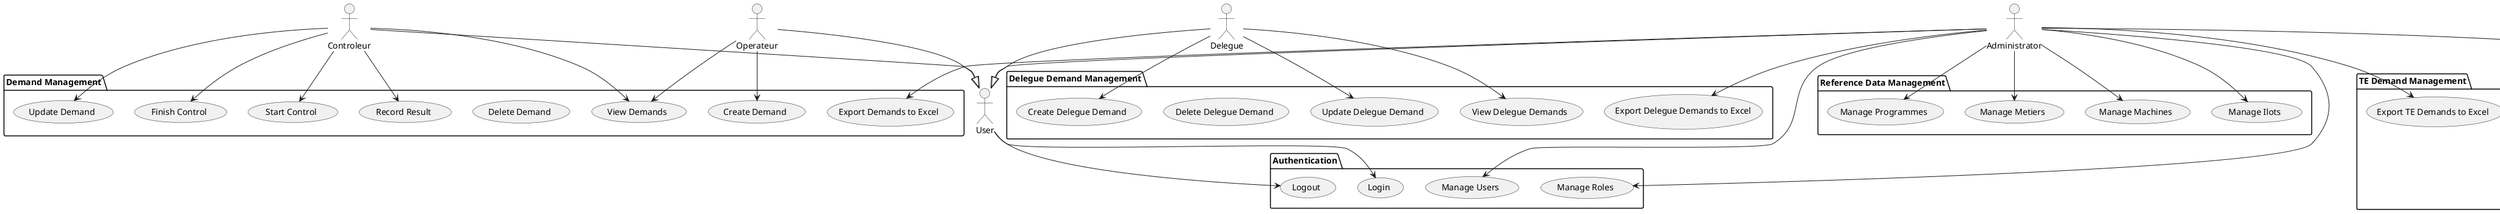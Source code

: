 @startuml
' Use Case Diagram for PfeAziz Application

' Actors
actor "User" as user
actor "Administrator" as admin
actor "Controleur" as controleur
actor "Operateur" as operateur
actor "Delegue" as delegue

' Use Cases
package "Authentication" {
  usecase "Login" as login
  usecase "Logout" as logout
  usecase "Manage Users" as manageUsers
  usecase "Manage Roles" as manageRoles
}

package "Reference Data Management" {
  usecase "Manage Ilots" as manageIlots
  usecase "Manage Machines" as manageMachines
  usecase "Manage Metiers" as manageMetiers
  usecase "Manage Programmes" as manageProgrammes
}

package "Demand Management" {
  usecase "Create Demand" as createDemand
  usecase "View Demands" as viewDemands
  usecase "Update Demand" as updateDemand
  usecase "Delete Demand" as deleteDemand
  usecase "Export Demands to Excel" as exportDemands
  usecase "Start Control" as startControl
  usecase "Finish Control" as finishControl
  usecase "Record Result" as recordResult
}

package "Delegue Demand Management" {
  usecase "Create Delegue Demand" as createDemandeDelegue
  usecase "View Delegue Demands" as viewDemandesDelegue
  usecase "Update Delegue Demand" as updateDemandeDelegue
  usecase "Delete Delegue Demand" as deleteDemandeDelegue
  usecase "Export Delegue Demands to Excel" as exportDemandesDelegue
}

package "Finale Demand Management" {
  usecase "Create Finale Demand" as createDemandeFinale
  usecase "View Finale Demands" as viewDemandesFinale
  usecase "Update Finale Demand" as updateDemandeFinale
  usecase "Delete Finale Demand" as deleteDemandeFinale
  usecase "Export Finale Demands to Excel" as exportDemandesFinale
}

package "TE Demand Management" {
  usecase "Create TE Demand" as createDemandeTe
  usecase "View TE Demands" as viewDemandesTe
  usecase "Update TE Demand" as updateDemandeTe
  usecase "Delete TE Demand" as deleteDemandeTe
  usecase "Export TE Demands to Excel" as exportDemandesTe
}

' Relationships
user --> login
user --> logout

admin --> manageUsers
admin --> manageRoles
admin --> manageIlots
admin --> manageMachines
admin --> manageMetiers
admin --> manageProgrammes
admin --> exportDemands
admin --> exportDemandesDelegue
admin --> exportDemandesFinale
admin --> exportDemandesTe

operateur --> createDemand
operateur --> viewDemands

controleur --> viewDemands
controleur --> updateDemand
controleur --> startControl
controleur --> finishControl
controleur --> recordResult

delegue --> createDemandeDelegue
delegue --> viewDemandesDelegue
delegue --> updateDemandeDelegue

' Inheritance
admin --|> user
controleur --|> user
operateur --|> user
delegue --|> user

@enduml